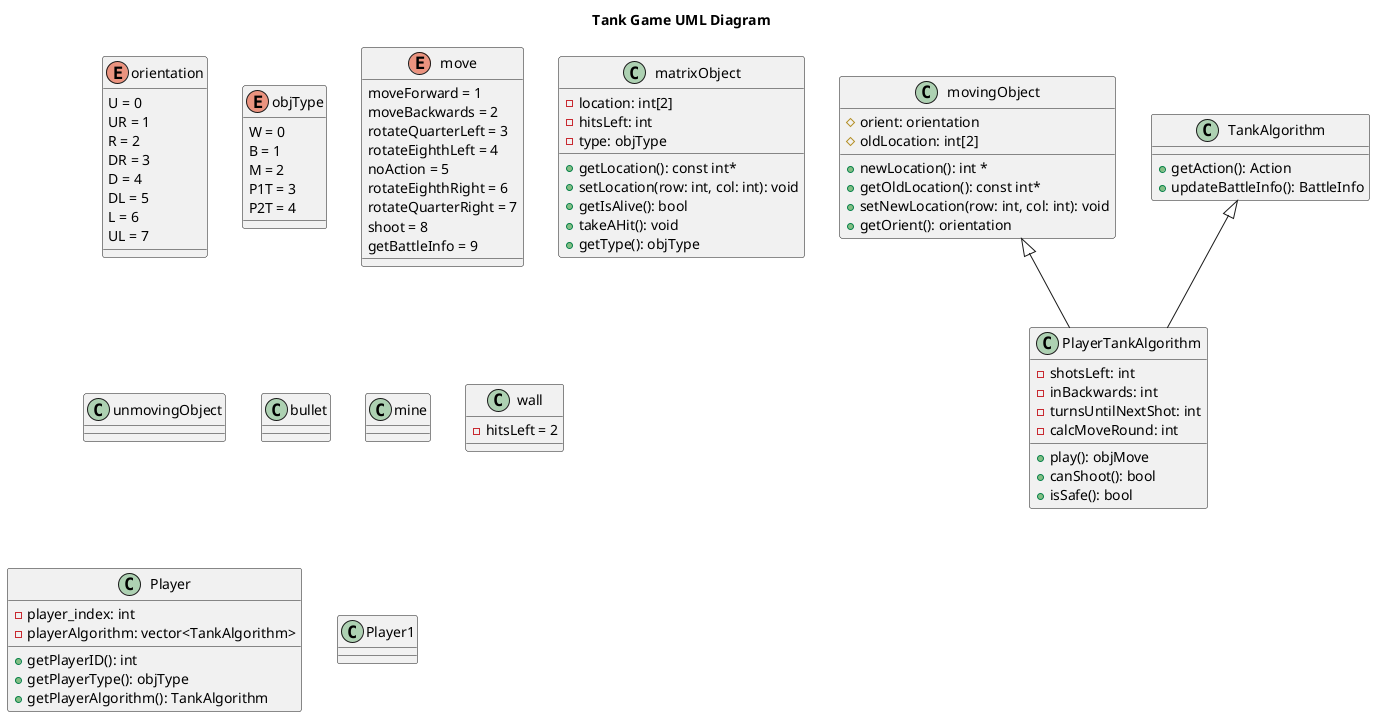 @startuml tempUML

title Tank Game UML Diagram

enum orient as "orientation" {
    U = 0 
    UR = 1
    R = 2
    DR = 3
    D = 4 
    DL = 5
    L = 6
    UL = 7
}

enum objT as "objType" {
    W = 0 
    B = 1 
    M = 2
    P1T = 3
    P2T = 4
}

enum mv as "move" {
    moveForward = 1
    moveBackwards = 2
    rotateQuarterLeft = 3
    rotateEighthLeft = 4
    noAction = 5
    rotateEighthRight = 6
    rotateQuarterRight = 7
    shoot = 8
    getBattleInfo = 9
}

class matObj as "matrixObject" {
    - location: int[2]
    - hitsLeft: int
    - type: objType
    + getLocation(): const int*
    + setLocation(row: int, col: int): void
    + getIsAlive(): bool
    + takeAHit(): void
    + getType(): objType
}

class movObj as "movingObject" {
    # orient: orientation
    # oldLocation: int[2]
    + newLocation(): int *
    + getOldLocation(): const int*
    + setNewLocation(row: int, col: int): void
    + getOrient(): orientation
}

class unmovObj as "unmovingObject" {
}

class t as "PlayerTankAlgorithm" {
    - shotsLeft: int
    - inBackwards: int
    - turnsUntilNextShot: int
    - calcMoveRound: int
    + play(): objMove
    + canShoot(): bool
    + isSafe(): bool
}

class b as "bullet" {
}

class m as "mine" {
}

class w as "wall" {
    - hitsLeft = 2
}

class ta as "TankAlgorithm" {
    + getAction(): Action
    + updateBattleInfo(): BattleInfo
}

class p as "Player" {
    - player_index: int
    - playerAlgorithm: vector<TankAlgorithm>
    + getPlayerID(): int
    + getPlayerType(): objType
    + getPlayerAlgorithm(): TankAlgorithm
}

class p1 as "Player1" {
}


ta <|-- t
movObj <|-- t



@enduml